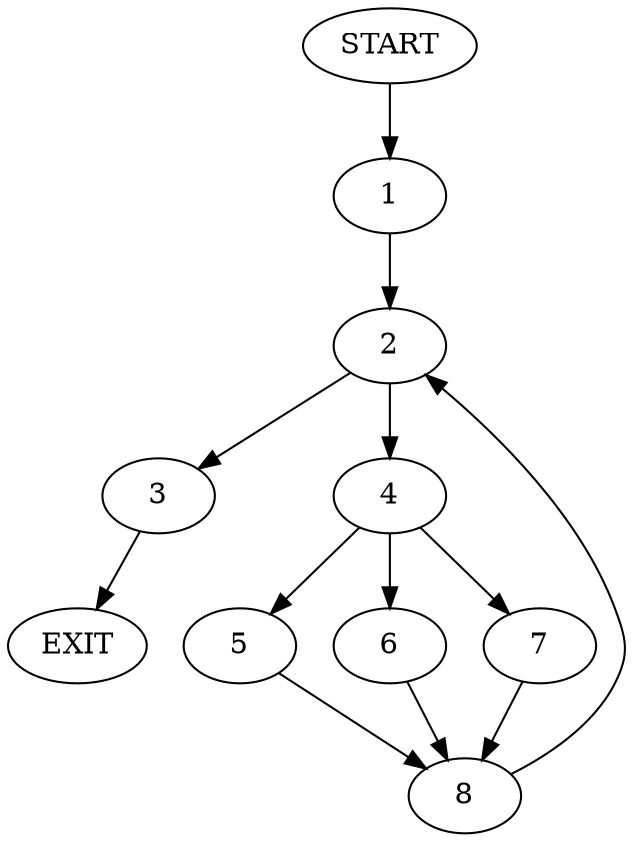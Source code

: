 digraph {
0 [label="START"]
9 [label="EXIT"]
0 -> 1
1 -> 2
2 -> 3
2 -> 4
3 -> 9
4 -> 5
4 -> 6
4 -> 7
6 -> 8
5 -> 8
7 -> 8
8 -> 2
}
